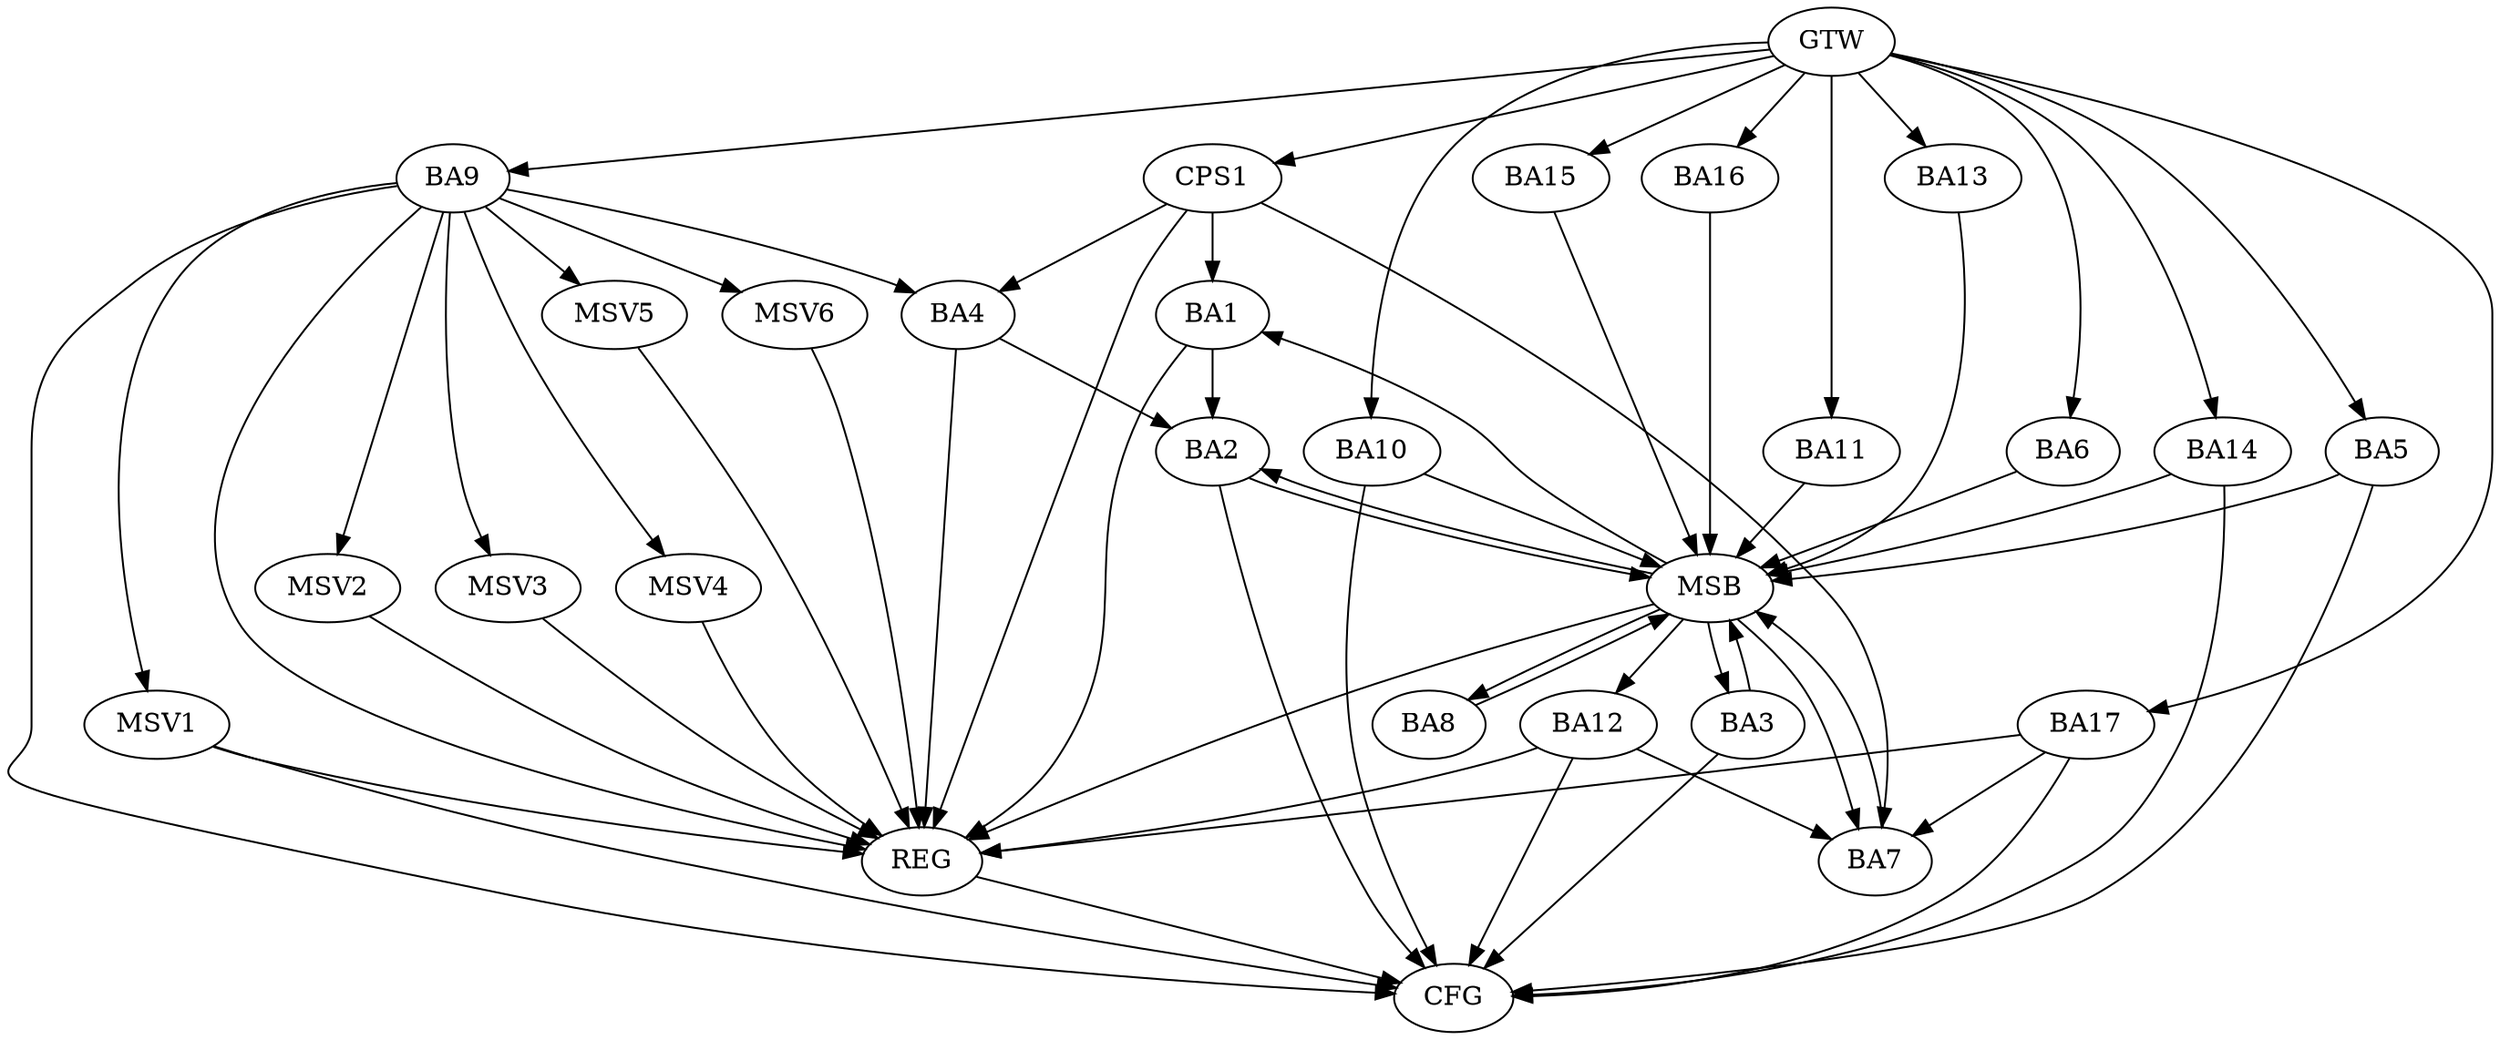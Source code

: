 strict digraph G {
  BA1 [ label="BA1" ];
  BA2 [ label="BA2" ];
  BA3 [ label="BA3" ];
  BA4 [ label="BA4" ];
  BA5 [ label="BA5" ];
  BA6 [ label="BA6" ];
  BA7 [ label="BA7" ];
  BA8 [ label="BA8" ];
  BA9 [ label="BA9" ];
  BA10 [ label="BA10" ];
  BA11 [ label="BA11" ];
  BA12 [ label="BA12" ];
  BA13 [ label="BA13" ];
  BA14 [ label="BA14" ];
  BA15 [ label="BA15" ];
  BA16 [ label="BA16" ];
  BA17 [ label="BA17" ];
  CPS1 [ label="CPS1" ];
  GTW [ label="GTW" ];
  REG [ label="REG" ];
  MSB [ label="MSB" ];
  CFG [ label="CFG" ];
  MSV1 [ label="MSV1" ];
  MSV2 [ label="MSV2" ];
  MSV3 [ label="MSV3" ];
  MSV4 [ label="MSV4" ];
  MSV5 [ label="MSV5" ];
  MSV6 [ label="MSV6" ];
  BA1 -> BA2;
  BA4 -> BA2;
  BA9 -> BA4;
  BA12 -> BA7;
  BA17 -> BA7;
  CPS1 -> BA1;
  CPS1 -> BA4;
  CPS1 -> BA7;
  GTW -> BA5;
  GTW -> BA6;
  GTW -> BA9;
  GTW -> BA10;
  GTW -> BA11;
  GTW -> BA13;
  GTW -> BA14;
  GTW -> BA15;
  GTW -> BA16;
  GTW -> BA17;
  GTW -> CPS1;
  BA1 -> REG;
  BA4 -> REG;
  BA9 -> REG;
  BA12 -> REG;
  BA17 -> REG;
  CPS1 -> REG;
  BA2 -> MSB;
  MSB -> BA1;
  MSB -> REG;
  BA3 -> MSB;
  MSB -> BA2;
  BA5 -> MSB;
  BA6 -> MSB;
  BA7 -> MSB;
  BA8 -> MSB;
  MSB -> BA7;
  BA10 -> MSB;
  BA11 -> MSB;
  BA13 -> MSB;
  MSB -> BA8;
  BA14 -> MSB;
  BA15 -> MSB;
  MSB -> BA12;
  BA16 -> MSB;
  MSB -> BA3;
  BA10 -> CFG;
  BA12 -> CFG;
  BA5 -> CFG;
  BA3 -> CFG;
  BA17 -> CFG;
  BA14 -> CFG;
  BA2 -> CFG;
  BA9 -> CFG;
  REG -> CFG;
  BA9 -> MSV1;
  MSV1 -> REG;
  MSV1 -> CFG;
  BA9 -> MSV2;
  MSV2 -> REG;
  BA9 -> MSV3;
  MSV3 -> REG;
  BA9 -> MSV4;
  MSV4 -> REG;
  BA9 -> MSV5;
  MSV5 -> REG;
  BA9 -> MSV6;
  MSV6 -> REG;
}
